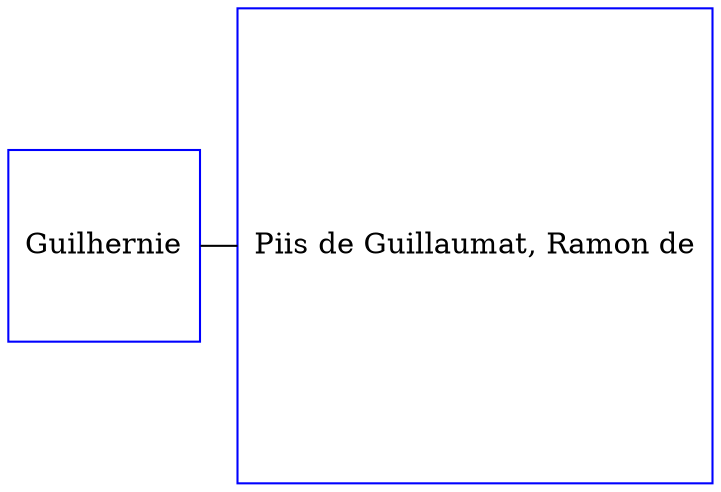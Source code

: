 digraph D {
    edge [dir=none];    node [shape=box];    "006699"   [label="Guilhernie", shape=box, regular=1, color="blue"] ;
"006698"   [label="Piis de Guillaumat, Ramon de", shape=box, regular=1, color="blue"] ;
{rank=same; 006699->006698};
}